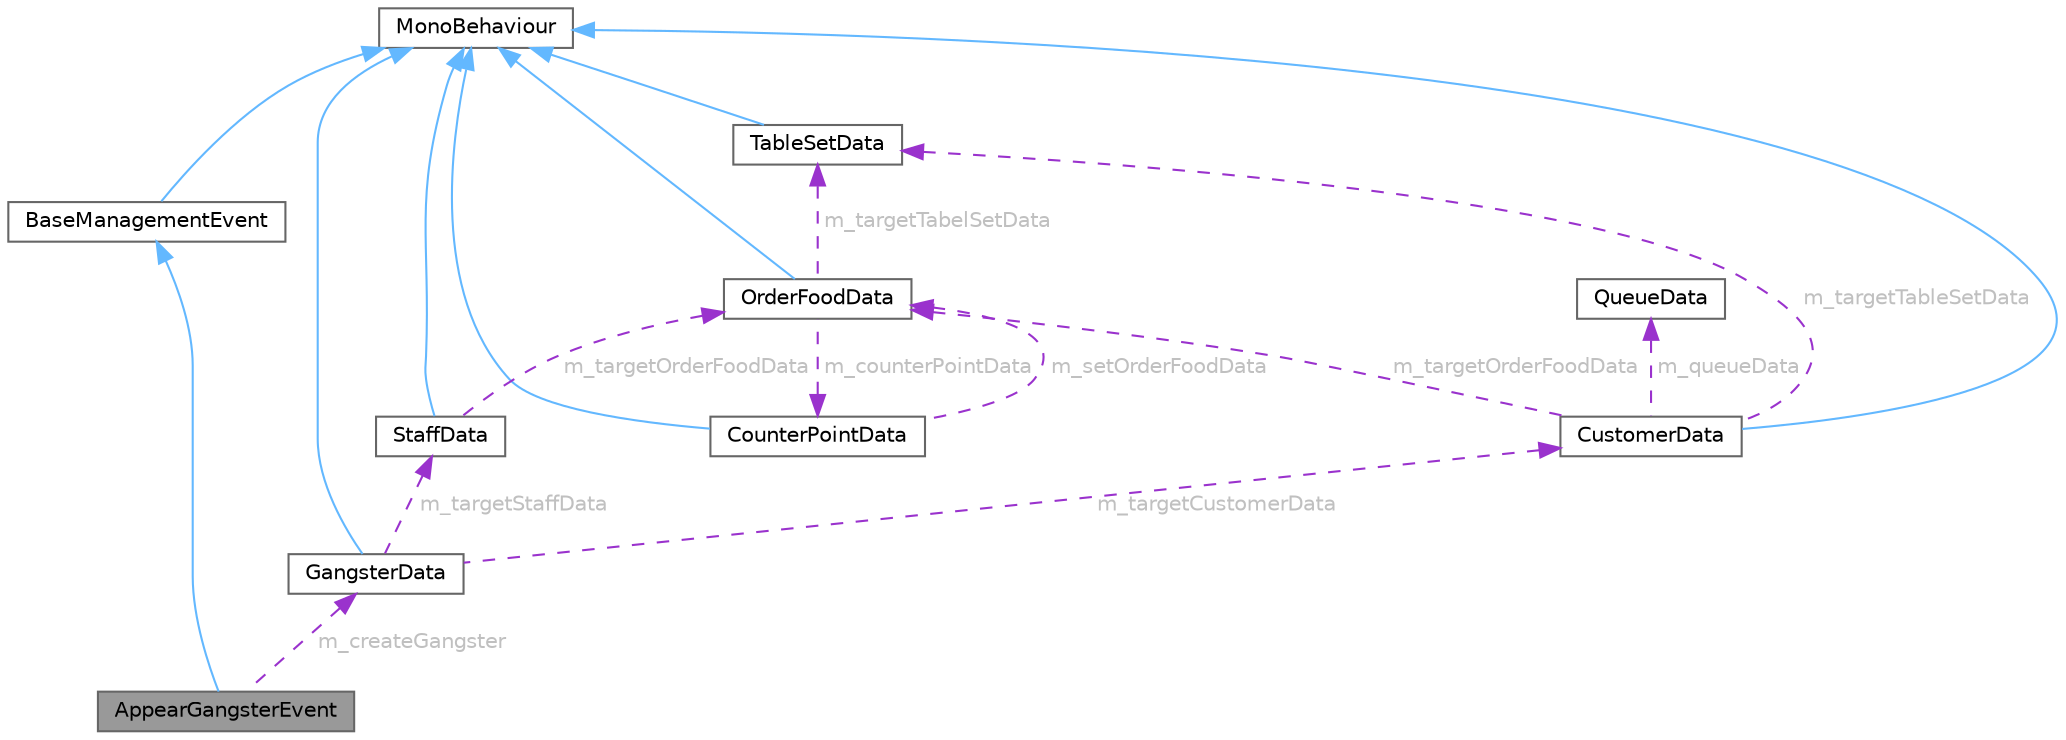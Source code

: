 digraph "AppearGangsterEvent"
{
 // LATEX_PDF_SIZE
  bgcolor="transparent";
  edge [fontname=Helvetica,fontsize=10,labelfontname=Helvetica,labelfontsize=10];
  node [fontname=Helvetica,fontsize=10,shape=box,height=0.2,width=0.4];
  Node1 [id="Node000001",label="AppearGangsterEvent",height=0.2,width=0.4,color="gray40", fillcolor="grey60", style="filled", fontcolor="black",tooltip=" "];
  Node2 -> Node1 [id="edge1_Node000001_Node000002",dir="back",color="steelblue1",style="solid",tooltip=" "];
  Node2 [id="Node000002",label="BaseManagementEvent",height=0.2,width=0.4,color="gray40", fillcolor="white", style="filled",URL="$class_base_management_event.html",tooltip="経営イベントの基底クラス マネージャーから管理される想定 (ManagementEventManager.cs)"];
  Node3 -> Node2 [id="edge2_Node000002_Node000003",dir="back",color="steelblue1",style="solid",tooltip=" "];
  Node3 [id="Node000003",label="MonoBehaviour",height=0.2,width=0.4,color="gray40", fillcolor="white", style="filled",tooltip=" "];
  Node4 -> Node1 [id="edge3_Node000001_Node000004",dir="back",color="darkorchid3",style="dashed",tooltip=" ",label=" m_createGangster",fontcolor="grey" ];
  Node4 [id="Node000004",label="GangsterData",height=0.2,width=0.4,color="gray40", fillcolor="white", style="filled",URL="$class_gangster_data.html",tooltip=" "];
  Node3 -> Node4 [id="edge4_Node000004_Node000003",dir="back",color="steelblue1",style="solid",tooltip=" "];
  Node5 -> Node4 [id="edge5_Node000004_Node000005",dir="back",color="darkorchid3",style="dashed",tooltip=" ",label=" m_targetCustomerData",fontcolor="grey" ];
  Node5 [id="Node000005",label="CustomerData",height=0.2,width=0.4,color="gray40", fillcolor="white", style="filled",URL="$class_customer_data.html",tooltip="客情報を管理するクラス"];
  Node3 -> Node5 [id="edge6_Node000005_Node000003",dir="back",color="steelblue1",style="solid",tooltip=" "];
  Node6 -> Node5 [id="edge7_Node000005_Node000006",dir="back",color="darkorchid3",style="dashed",tooltip=" ",label=" m_targetOrderFoodData",fontcolor="grey" ];
  Node6 [id="Node000006",label="OrderFoodData",height=0.2,width=0.4,color="gray40", fillcolor="white", style="filled",URL="$class_order_food_data.html",tooltip=" "];
  Node3 -> Node6 [id="edge8_Node000006_Node000003",dir="back",color="steelblue1",style="solid",tooltip=" "];
  Node7 -> Node6 [id="edge9_Node000006_Node000007",dir="back",color="darkorchid3",style="dashed",tooltip=" ",label=" m_targetTabelSetData",fontcolor="grey" ];
  Node7 [id="Node000007",label="TableSetData",height=0.2,width=0.4,color="gray40", fillcolor="white", style="filled",URL="$class_table_set_data.html",tooltip=" "];
  Node3 -> Node7 [id="edge10_Node000007_Node000003",dir="back",color="steelblue1",style="solid",tooltip=" "];
  Node8 -> Node6 [id="edge11_Node000006_Node000008",dir="back",color="darkorchid3",style="dashed",tooltip=" ",label=" m_counterPointData",fontcolor="grey" ];
  Node8 [id="Node000008",label="CounterPointData",height=0.2,width=0.4,color="gray40", fillcolor="white", style="filled",URL="$class_counter_point_data.html",tooltip=" "];
  Node3 -> Node8 [id="edge12_Node000008_Node000003",dir="back",color="steelblue1",style="solid",tooltip=" "];
  Node6 -> Node8 [id="edge13_Node000008_Node000006",dir="back",color="darkorchid3",style="dashed",tooltip=" ",label=" m_setOrderFoodData",fontcolor="grey" ];
  Node7 -> Node5 [id="edge14_Node000005_Node000007",dir="back",color="darkorchid3",style="dashed",tooltip=" ",label=" m_targetTableSetData",fontcolor="grey" ];
  Node9 -> Node5 [id="edge15_Node000005_Node000009",dir="back",color="darkorchid3",style="dashed",tooltip=" ",label=" m_queueData",fontcolor="grey" ];
  Node9 [id="Node000009",label="QueueData",height=0.2,width=0.4,color="gray40", fillcolor="white", style="filled",URL="$class_queue_data.html",tooltip=" "];
  Node10 -> Node4 [id="edge16_Node000004_Node000010",dir="back",color="darkorchid3",style="dashed",tooltip=" ",label=" m_targetStaffData",fontcolor="grey" ];
  Node10 [id="Node000010",label="StaffData",height=0.2,width=0.4,color="gray40", fillcolor="white", style="filled",URL="$class_staff_data.html",tooltip=" "];
  Node3 -> Node10 [id="edge17_Node000010_Node000003",dir="back",color="steelblue1",style="solid",tooltip=" "];
  Node6 -> Node10 [id="edge18_Node000010_Node000006",dir="back",color="darkorchid3",style="dashed",tooltip=" ",label=" m_targetOrderFoodData",fontcolor="grey" ];
}
